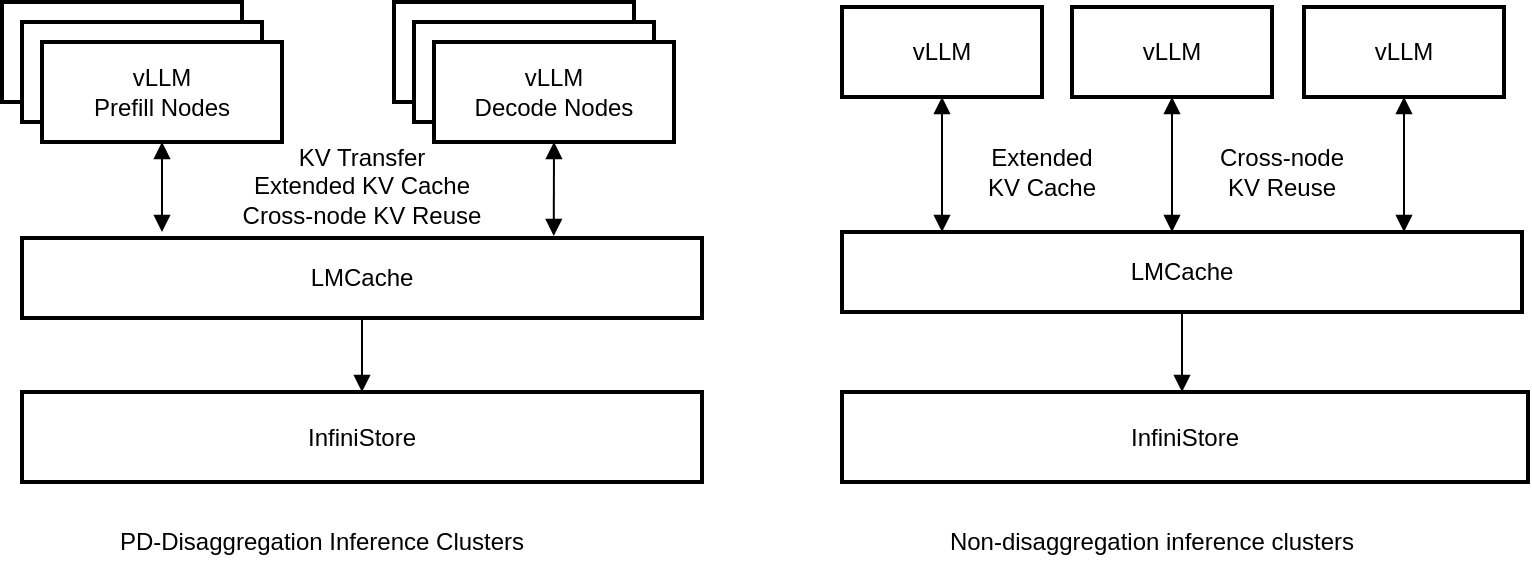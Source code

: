 <mxfile version="26.1.0">
  <diagram name="Page-1" id="YuPdTu_0rOxyzw9j9jr6">
    <mxGraphModel dx="1142" dy="732" grid="1" gridSize="10" guides="1" tooltips="1" connect="1" arrows="1" fold="1" page="1" pageScale="1" pageWidth="850" pageHeight="1100" math="0" shadow="0">
      <root>
        <mxCell id="0" />
        <mxCell id="1" parent="0" />
        <mxCell id="3" value="InfiniStore" style="whiteSpace=wrap;strokeWidth=2;" parent="1" vertex="1">
          <mxGeometry x="54" y="265" width="340" height="45" as="geometry" />
        </mxCell>
        <mxCell id="14" value="" style="curved=1;startArrow=block;endArrow=block;exitX=0.5;exitY=1;exitDx=0;exitDy=0;startFill=1;" parent="1" source="pEUZXjDr4vCMMPoF6Ouu-28" edge="1">
          <mxGeometry relative="1" as="geometry">
            <Array as="points" />
            <mxPoint x="104" y="112" as="sourcePoint" />
            <mxPoint x="124" y="185" as="targetPoint" />
          </mxGeometry>
        </mxCell>
        <mxCell id="pEUZXjDr4vCMMPoF6Ouu-20" value="vLLM/SGLang&#xa;(Prefill Nodes)" style="whiteSpace=wrap;strokeWidth=2;" vertex="1" parent="1">
          <mxGeometry x="44" y="70" width="120" height="50" as="geometry" />
        </mxCell>
        <mxCell id="pEUZXjDr4vCMMPoF6Ouu-27" value="vLLM/SGLang&#xa;(Prefill Nodes)" style="whiteSpace=wrap;strokeWidth=2;" vertex="1" parent="1">
          <mxGeometry x="54" y="80" width="120" height="50" as="geometry" />
        </mxCell>
        <mxCell id="pEUZXjDr4vCMMPoF6Ouu-28" value="vLLM&#xa;Prefill Nodes" style="whiteSpace=wrap;strokeWidth=2;" vertex="1" parent="1">
          <mxGeometry x="64" y="90" width="120" height="50" as="geometry" />
        </mxCell>
        <mxCell id="pEUZXjDr4vCMMPoF6Ouu-29" value="" style="curved=1;startArrow=block;endArrow=block;exitX=0.5;exitY=1;exitDx=0;exitDy=0;entryX=0.782;entryY=-0.025;entryDx=0;entryDy=0;entryPerimeter=0;startFill=1;" edge="1" parent="1" source="pEUZXjDr4vCMMPoF6Ouu-32" target="pEUZXjDr4vCMMPoF6Ouu-57">
          <mxGeometry relative="1" as="geometry">
            <Array as="points" />
            <mxPoint x="314" y="145" as="sourcePoint" />
            <mxPoint x="310.5" y="188" as="targetPoint" />
          </mxGeometry>
        </mxCell>
        <mxCell id="pEUZXjDr4vCMMPoF6Ouu-30" value="vLLM/SGLang&#xa;(Prefill Nodes)" style="whiteSpace=wrap;strokeWidth=2;" vertex="1" parent="1">
          <mxGeometry x="240" y="70" width="120" height="50" as="geometry" />
        </mxCell>
        <mxCell id="pEUZXjDr4vCMMPoF6Ouu-31" value="vLLM/SGLang&#xa;(Prefill Nodes)" style="whiteSpace=wrap;strokeWidth=2;" vertex="1" parent="1">
          <mxGeometry x="250" y="80" width="120" height="50" as="geometry" />
        </mxCell>
        <mxCell id="pEUZXjDr4vCMMPoF6Ouu-32" value="vLLM&#xa;Decode Nodes" style="whiteSpace=wrap;strokeWidth=2;" vertex="1" parent="1">
          <mxGeometry x="260" y="90" width="120" height="50" as="geometry" />
        </mxCell>
        <mxCell id="pEUZXjDr4vCMMPoF6Ouu-33" value="InfiniStore" style="whiteSpace=wrap;strokeWidth=2;" vertex="1" parent="1">
          <mxGeometry x="464" y="265" width="343" height="45" as="geometry" />
        </mxCell>
        <mxCell id="pEUZXjDr4vCMMPoF6Ouu-35" value="vLLM" style="whiteSpace=wrap;strokeWidth=2;" vertex="1" parent="1">
          <mxGeometry x="464" y="72.5" width="100" height="45" as="geometry" />
        </mxCell>
        <mxCell id="pEUZXjDr4vCMMPoF6Ouu-48" value="PD-Disaggregation Inference Clusters" style="text;html=1;align=center;verticalAlign=middle;whiteSpace=wrap;rounded=0;" vertex="1" parent="1">
          <mxGeometry x="84" y="325" width="240" height="30" as="geometry" />
        </mxCell>
        <mxCell id="pEUZXjDr4vCMMPoF6Ouu-49" value="Non-disaggregation inference clusters" style="text;html=1;align=center;verticalAlign=middle;whiteSpace=wrap;rounded=0;" vertex="1" parent="1">
          <mxGeometry x="474" y="325" width="290" height="30" as="geometry" />
        </mxCell>
        <mxCell id="pEUZXjDr4vCMMPoF6Ouu-50" value="LMCache" style="whiteSpace=wrap;strokeWidth=2;" vertex="1" parent="1">
          <mxGeometry x="464" y="185" width="340" height="40" as="geometry" />
        </mxCell>
        <mxCell id="pEUZXjDr4vCMMPoF6Ouu-55" value="" style="curved=1;startArrow=block;endArrow=block;exitX=0.5;exitY=1;exitDx=0;exitDy=0;startFill=1;" edge="1" parent="1" source="pEUZXjDr4vCMMPoF6Ouu-35">
          <mxGeometry relative="1" as="geometry">
            <Array as="points" />
            <mxPoint x="504" y="105" as="sourcePoint" />
            <mxPoint x="514" y="185" as="targetPoint" />
          </mxGeometry>
        </mxCell>
        <mxCell id="pEUZXjDr4vCMMPoF6Ouu-57" value="LMCache" style="whiteSpace=wrap;strokeWidth=2;" vertex="1" parent="1">
          <mxGeometry x="54" y="188" width="340" height="40" as="geometry" />
        </mxCell>
        <mxCell id="pEUZXjDr4vCMMPoF6Ouu-58" value="vLLM" style="whiteSpace=wrap;strokeWidth=2;" vertex="1" parent="1">
          <mxGeometry x="579" y="72.5" width="100" height="45" as="geometry" />
        </mxCell>
        <mxCell id="pEUZXjDr4vCMMPoF6Ouu-59" value="" style="curved=1;startArrow=block;endArrow=block;exitX=0.5;exitY=1;exitDx=0;exitDy=0;startFill=1;" edge="1" parent="1" source="pEUZXjDr4vCMMPoF6Ouu-58">
          <mxGeometry relative="1" as="geometry">
            <Array as="points" />
            <mxPoint x="619" y="105" as="sourcePoint" />
            <mxPoint x="629" y="185" as="targetPoint" />
          </mxGeometry>
        </mxCell>
        <mxCell id="pEUZXjDr4vCMMPoF6Ouu-60" value="vLLM" style="whiteSpace=wrap;strokeWidth=2;" vertex="1" parent="1">
          <mxGeometry x="695" y="72.5" width="100" height="45" as="geometry" />
        </mxCell>
        <mxCell id="pEUZXjDr4vCMMPoF6Ouu-61" value="" style="curved=1;startArrow=block;endArrow=block;exitX=0.5;exitY=1;exitDx=0;exitDy=0;startFill=1;" edge="1" parent="1" source="pEUZXjDr4vCMMPoF6Ouu-60">
          <mxGeometry relative="1" as="geometry">
            <Array as="points" />
            <mxPoint x="735" y="105" as="sourcePoint" />
            <mxPoint x="745" y="185" as="targetPoint" />
          </mxGeometry>
        </mxCell>
        <mxCell id="pEUZXjDr4vCMMPoF6Ouu-62" value="" style="curved=1;startArrow=none;endArrow=block;entryX=0.5;entryY=0;entryDx=0;entryDy=0;startFill=0;exitX=0.5;exitY=1;exitDx=0;exitDy=0;" edge="1" parent="1" source="pEUZXjDr4vCMMPoF6Ouu-57" target="3">
          <mxGeometry relative="1" as="geometry">
            <Array as="points" />
            <mxPoint x="324" y="175" as="sourcePoint" />
            <mxPoint x="330" y="197" as="targetPoint" />
          </mxGeometry>
        </mxCell>
        <mxCell id="pEUZXjDr4vCMMPoF6Ouu-63" value="" style="curved=1;startArrow=none;endArrow=block;startFill=0;exitX=0.5;exitY=1;exitDx=0;exitDy=0;" edge="1" parent="1" source="pEUZXjDr4vCMMPoF6Ouu-50">
          <mxGeometry relative="1" as="geometry">
            <Array as="points" />
            <mxPoint x="234" y="238" as="sourcePoint" />
            <mxPoint x="634" y="265" as="targetPoint" />
          </mxGeometry>
        </mxCell>
        <mxCell id="pEUZXjDr4vCMMPoF6Ouu-64" value="KV Transfer&lt;div&gt;Extended KV Cache&lt;/div&gt;&lt;div&gt;Cross-node KV Reuse&lt;/div&gt;" style="text;html=1;align=center;verticalAlign=middle;whiteSpace=wrap;rounded=0;" vertex="1" parent="1">
          <mxGeometry x="149" y="147" width="150" height="30" as="geometry" />
        </mxCell>
        <mxCell id="pEUZXjDr4vCMMPoF6Ouu-65" value="Cross-node&lt;div&gt;KV Reuse&lt;/div&gt;" style="text;html=1;align=center;verticalAlign=middle;whiteSpace=wrap;rounded=0;" vertex="1" parent="1">
          <mxGeometry x="634" y="140" width="100" height="30" as="geometry" />
        </mxCell>
        <mxCell id="pEUZXjDr4vCMMPoF6Ouu-67" value="&lt;div&gt;Extended&lt;/div&gt;KV Cache" style="text;html=1;align=center;verticalAlign=middle;whiteSpace=wrap;rounded=0;" vertex="1" parent="1">
          <mxGeometry x="514" y="140" width="100" height="30" as="geometry" />
        </mxCell>
      </root>
    </mxGraphModel>
  </diagram>
</mxfile>
